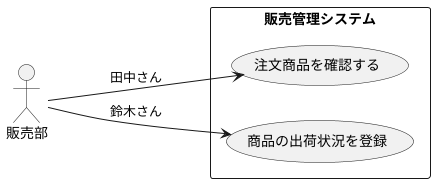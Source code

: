 @startuml ユースケース図
 left to right direction
actor 販売部

rectangle 販売管理システム{


usecase 注文商品を確認する
usecase 商品の出荷状況を登録

}
販売部-->注文商品を確認する:田中さん
販売部--->商品の出荷状況を登録:鈴木さん


@enduml
